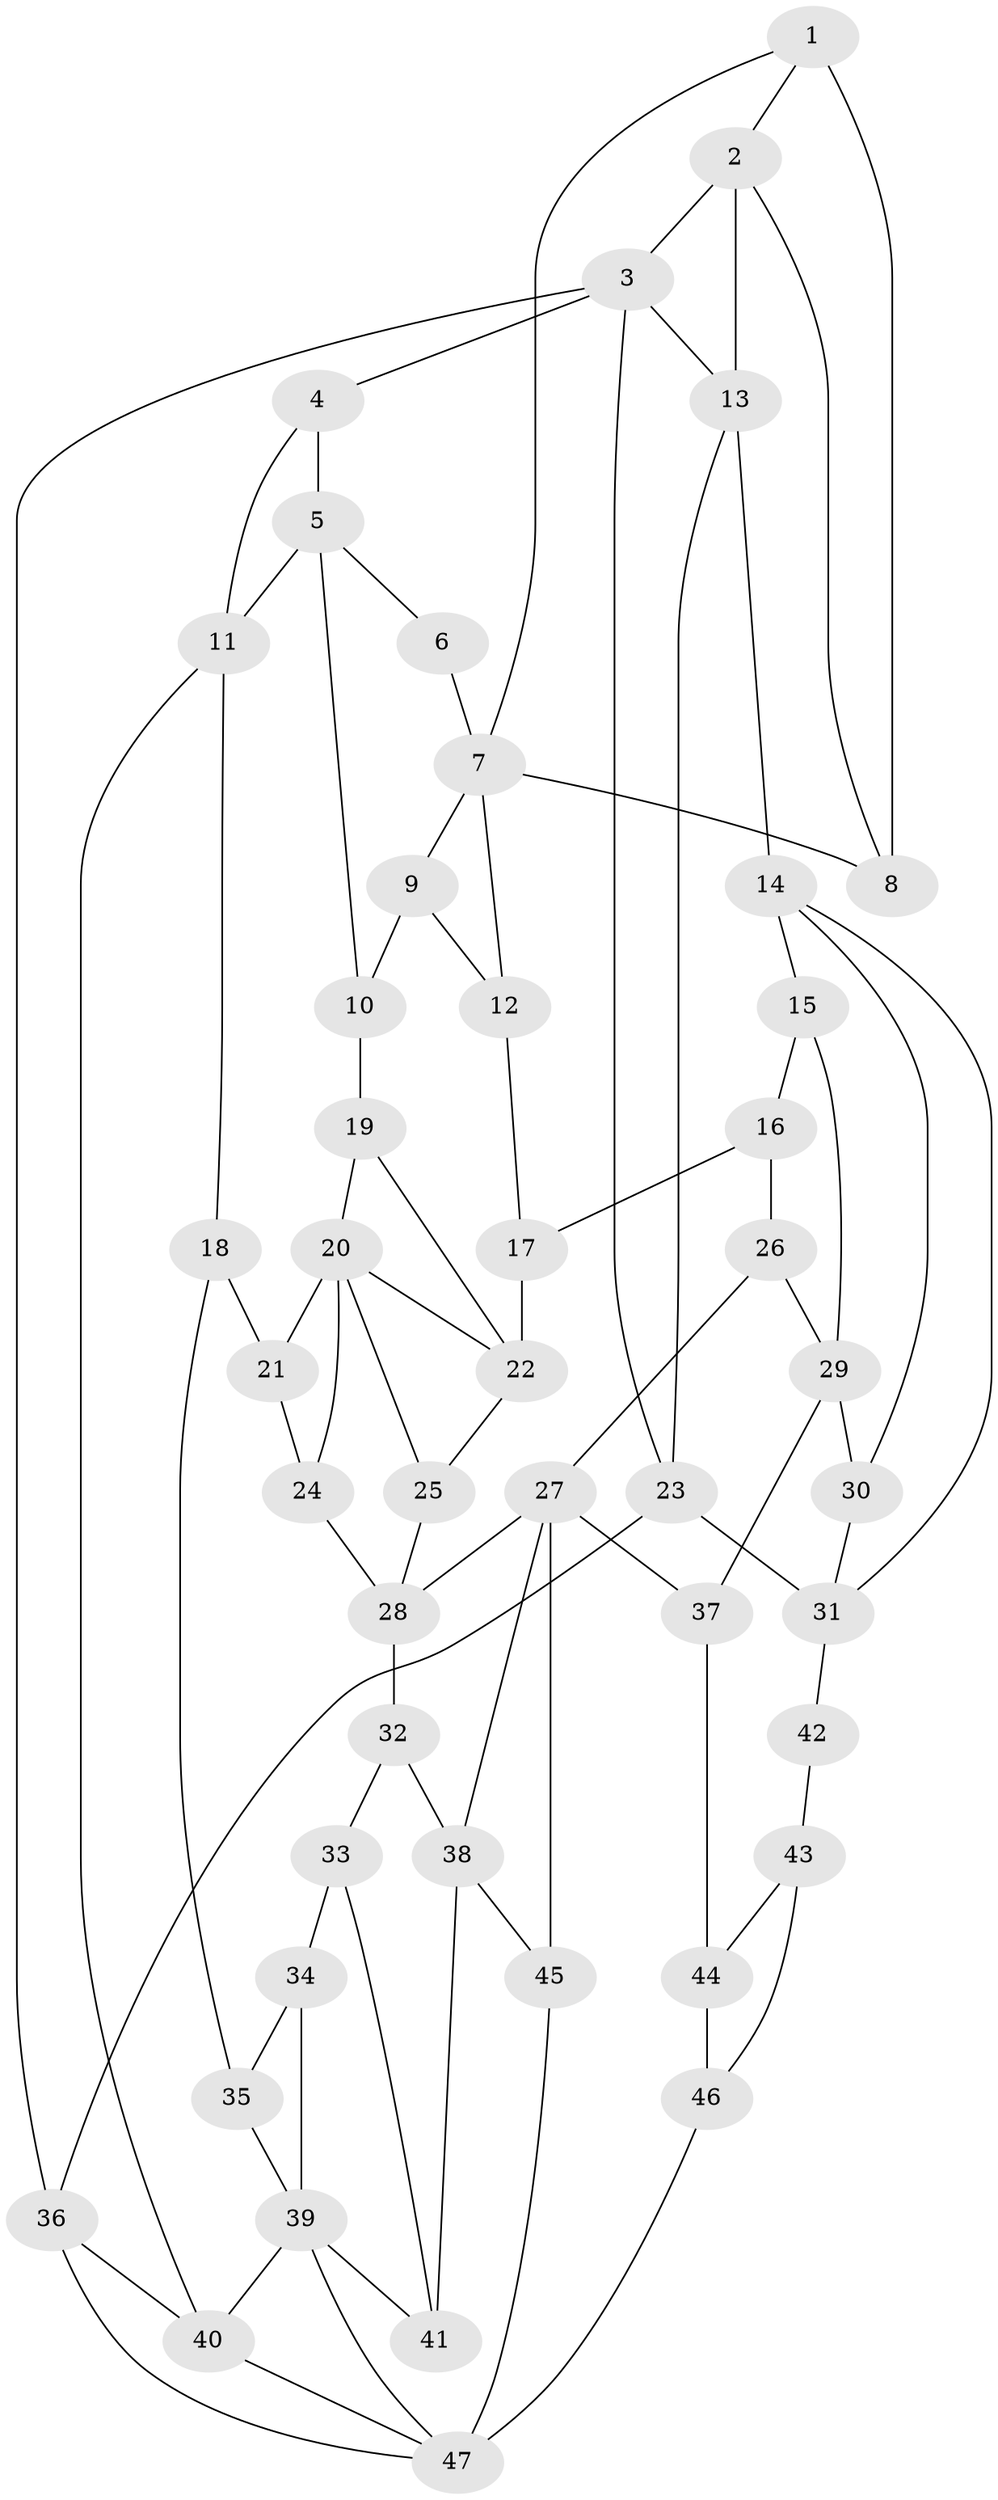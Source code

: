 // original degree distribution, {3: 0.017094017094017096, 4: 0.21367521367521367, 5: 0.5811965811965812, 6: 0.18803418803418803}
// Generated by graph-tools (version 1.1) at 2025/54/03/04/25 22:54:41]
// undirected, 47 vertices, 82 edges
graph export_dot {
  node [color=gray90,style=filled];
  1;
  2;
  3;
  4;
  5;
  6;
  7;
  8;
  9;
  10;
  11;
  12;
  13;
  14;
  15;
  16;
  17;
  18;
  19;
  20;
  21;
  22;
  23;
  24;
  25;
  26;
  27;
  28;
  29;
  30;
  31;
  32;
  33;
  34;
  35;
  36;
  37;
  38;
  39;
  40;
  41;
  42;
  43;
  44;
  45;
  46;
  47;
  1 -- 2 [weight=1.0];
  1 -- 7 [weight=1.0];
  1 -- 8 [weight=2.0];
  2 -- 3 [weight=1.0];
  2 -- 8 [weight=1.0];
  2 -- 13 [weight=2.0];
  3 -- 4 [weight=1.0];
  3 -- 13 [weight=1.0];
  3 -- 23 [weight=1.0];
  3 -- 36 [weight=1.0];
  4 -- 5 [weight=2.0];
  4 -- 11 [weight=1.0];
  5 -- 6 [weight=1.0];
  5 -- 10 [weight=1.0];
  5 -- 11 [weight=2.0];
  6 -- 7 [weight=2.0];
  7 -- 8 [weight=1.0];
  7 -- 9 [weight=1.0];
  7 -- 12 [weight=1.0];
  9 -- 10 [weight=1.0];
  9 -- 12 [weight=1.0];
  10 -- 19 [weight=1.0];
  11 -- 18 [weight=2.0];
  11 -- 40 [weight=1.0];
  12 -- 17 [weight=1.0];
  13 -- 14 [weight=2.0];
  13 -- 23 [weight=1.0];
  14 -- 15 [weight=1.0];
  14 -- 30 [weight=1.0];
  14 -- 31 [weight=1.0];
  15 -- 16 [weight=1.0];
  15 -- 29 [weight=2.0];
  16 -- 17 [weight=2.0];
  16 -- 26 [weight=1.0];
  17 -- 22 [weight=2.0];
  18 -- 21 [weight=2.0];
  18 -- 35 [weight=2.0];
  19 -- 20 [weight=1.0];
  19 -- 22 [weight=1.0];
  20 -- 21 [weight=1.0];
  20 -- 22 [weight=1.0];
  20 -- 24 [weight=1.0];
  20 -- 25 [weight=1.0];
  21 -- 24 [weight=1.0];
  22 -- 25 [weight=2.0];
  23 -- 31 [weight=2.0];
  23 -- 36 [weight=1.0];
  24 -- 28 [weight=1.0];
  25 -- 28 [weight=1.0];
  26 -- 27 [weight=1.0];
  26 -- 29 [weight=1.0];
  27 -- 28 [weight=1.0];
  27 -- 37 [weight=1.0];
  27 -- 38 [weight=1.0];
  27 -- 45 [weight=1.0];
  28 -- 32 [weight=2.0];
  29 -- 30 [weight=2.0];
  29 -- 37 [weight=1.0];
  30 -- 31 [weight=1.0];
  31 -- 42 [weight=2.0];
  32 -- 33 [weight=1.0];
  32 -- 38 [weight=2.0];
  33 -- 34 [weight=2.0];
  33 -- 41 [weight=1.0];
  34 -- 35 [weight=3.0];
  34 -- 39 [weight=1.0];
  35 -- 39 [weight=1.0];
  36 -- 40 [weight=1.0];
  36 -- 47 [weight=1.0];
  37 -- 44 [weight=1.0];
  38 -- 41 [weight=2.0];
  38 -- 45 [weight=1.0];
  39 -- 40 [weight=1.0];
  39 -- 41 [weight=1.0];
  39 -- 47 [weight=1.0];
  40 -- 47 [weight=1.0];
  42 -- 43 [weight=2.0];
  43 -- 44 [weight=1.0];
  43 -- 46 [weight=2.0];
  44 -- 46 [weight=2.0];
  45 -- 47 [weight=1.0];
  46 -- 47 [weight=2.0];
}
